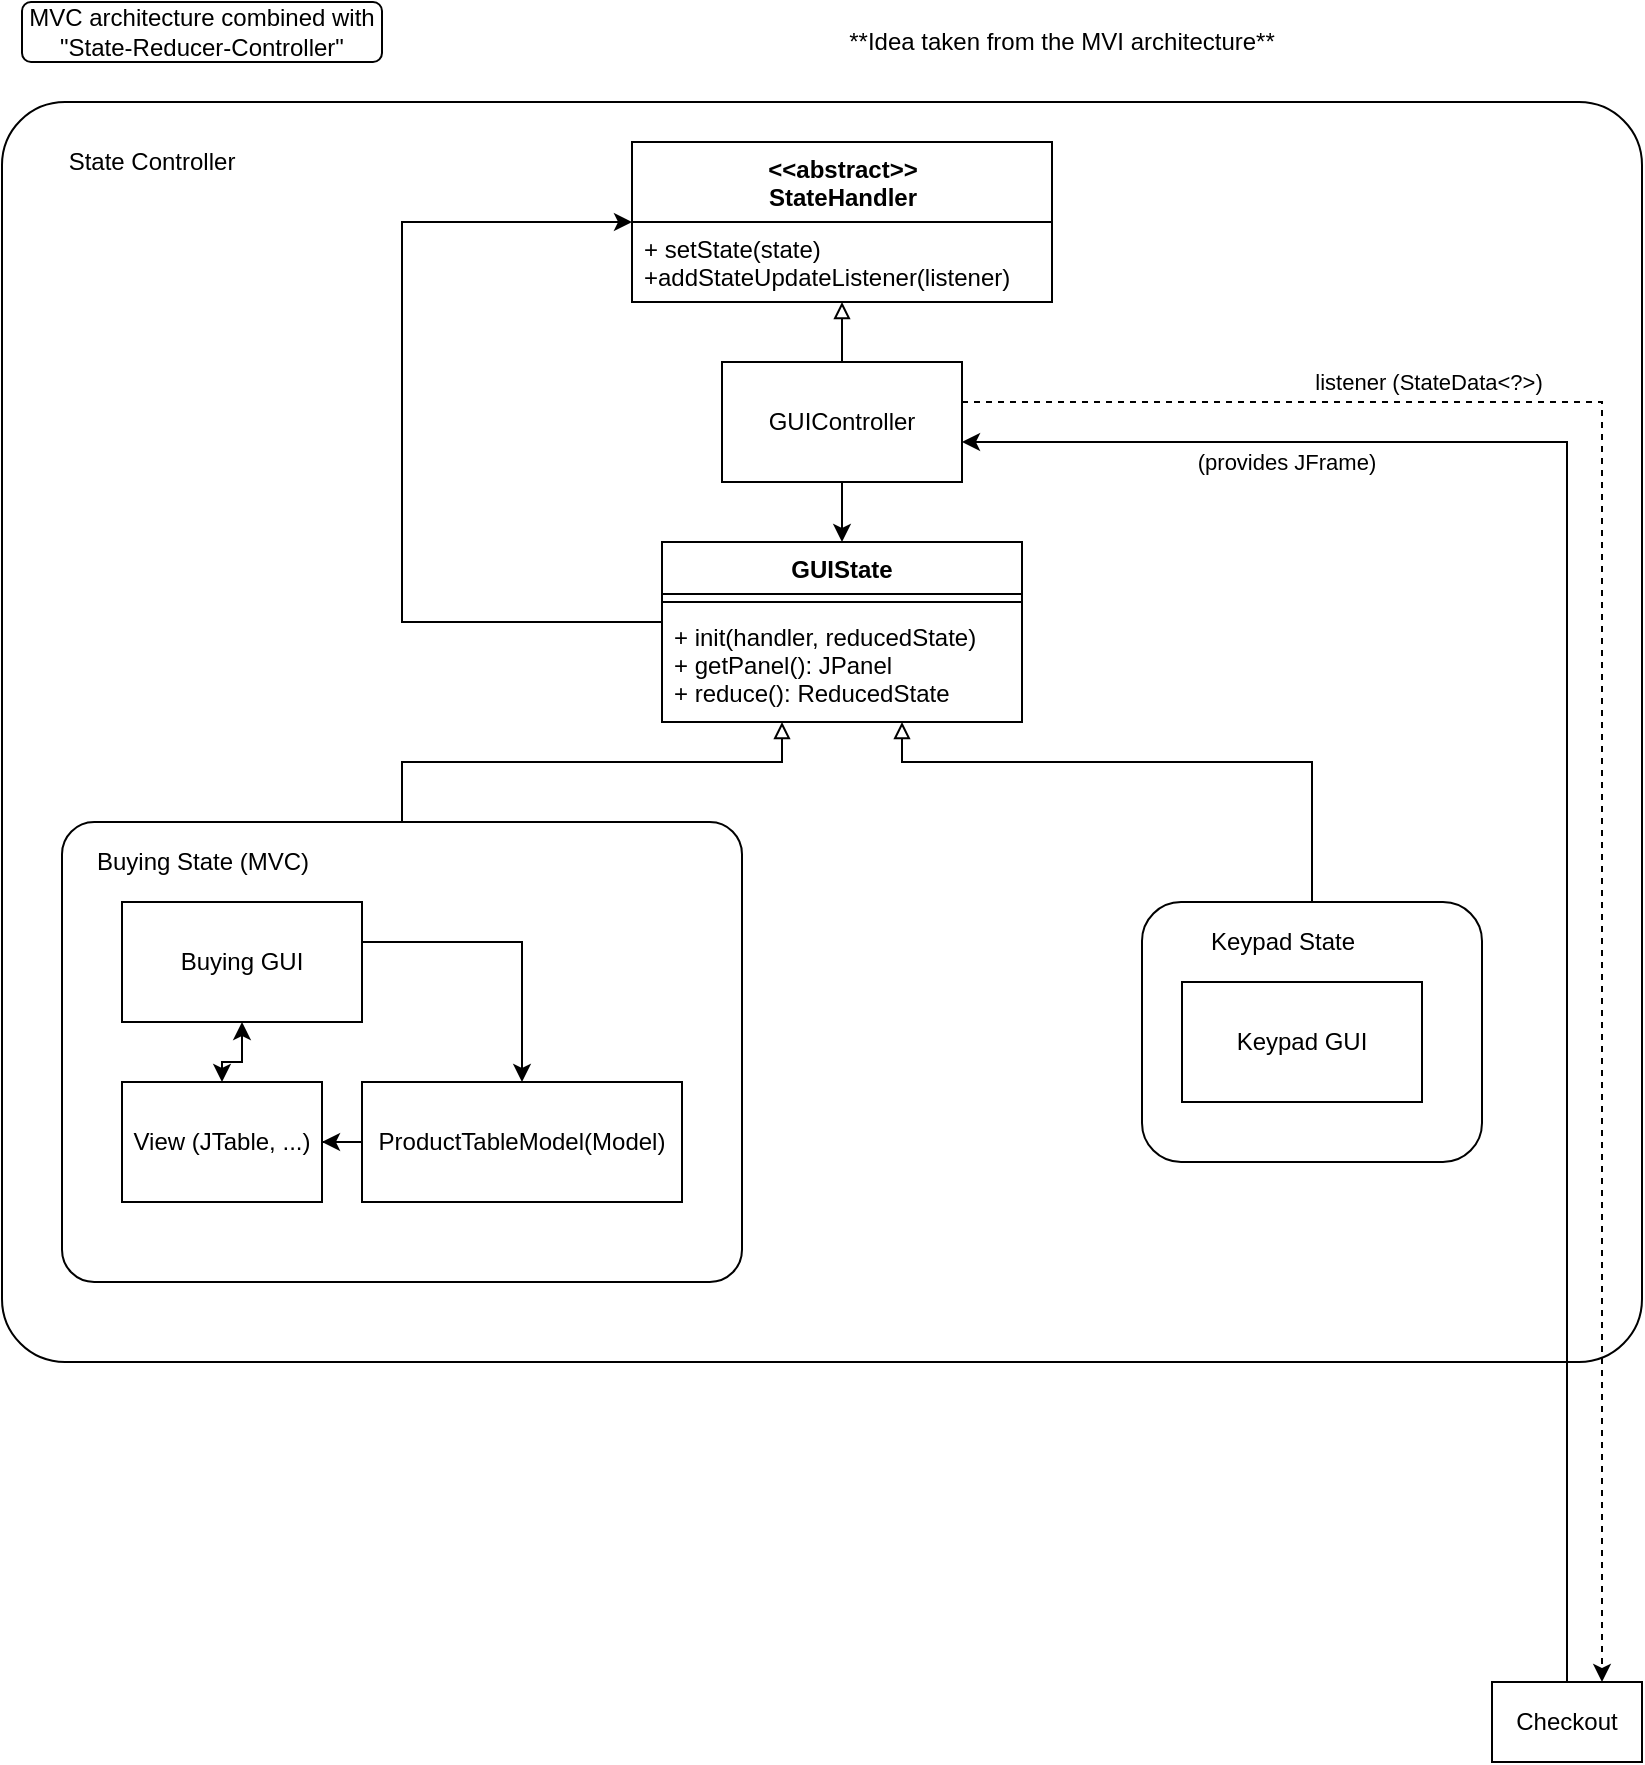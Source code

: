 <mxfile version="14.5.1" type="device"><diagram id="lyQ0OTnRbteuupZ2N35D" name="Page-1"><mxGraphModel dx="905" dy="805" grid="1" gridSize="10" guides="1" tooltips="1" connect="1" arrows="1" fold="1" page="1" pageScale="1" pageWidth="850" pageHeight="1100" math="0" shadow="0"><root><mxCell id="0"/><mxCell id="1" parent="0"/><mxCell id="-wp7AufA40U4oIHBYFe5-9" value="" style="rounded=1;whiteSpace=wrap;html=1;align=left;movable=0;resizable=0;rotatable=0;deletable=0;editable=0;connectable=0;arcSize=5;" parent="1" vertex="1"><mxGeometry x="10" y="60" width="820" height="630" as="geometry"/></mxCell><mxCell id="-wp7AufA40U4oIHBYFe5-28" style="edgeStyle=orthogonalEdgeStyle;rounded=0;orthogonalLoop=1;jettySize=auto;html=1;endArrow=block;endFill=0;" parent="1" source="tJtBUQF1jcZDORnTDErj-6" target="-wp7AufA40U4oIHBYFe5-26" edge="1"><mxGeometry relative="1" as="geometry"><Array as="points"><mxPoint x="210" y="390"/><mxPoint x="400" y="390"/></Array></mxGeometry></mxCell><mxCell id="tJtBUQF1jcZDORnTDErj-6" value="" style="rounded=1;whiteSpace=wrap;html=1;align=left;movable=1;resizable=1;rotatable=1;deletable=1;editable=1;connectable=1;arcSize=7;" parent="1" vertex="1"><mxGeometry x="40" y="420" width="340" height="230" as="geometry"/></mxCell><mxCell id="vfzTCkgWHsWBAiLuzEg0-4" style="edgeStyle=orthogonalEdgeStyle;rounded=0;orthogonalLoop=1;jettySize=auto;html=1;startArrow=classic;startFill=1;" parent="1" source="vfzTCkgWHsWBAiLuzEg0-1" target="vfzTCkgWHsWBAiLuzEg0-2" edge="1"><mxGeometry relative="1" as="geometry"/></mxCell><mxCell id="vfzTCkgWHsWBAiLuzEg0-7" style="edgeStyle=orthogonalEdgeStyle;rounded=0;orthogonalLoop=1;jettySize=auto;html=1;" parent="1" source="vfzTCkgWHsWBAiLuzEg0-1" target="vfzTCkgWHsWBAiLuzEg0-3" edge="1"><mxGeometry relative="1" as="geometry"><Array as="points"><mxPoint x="270" y="480"/></Array></mxGeometry></mxCell><mxCell id="vfzTCkgWHsWBAiLuzEg0-1" value="Buying GUI" style="rounded=0;whiteSpace=wrap;html=1;" parent="1" vertex="1"><mxGeometry x="70" y="460" width="120" height="60" as="geometry"/></mxCell><mxCell id="vfzTCkgWHsWBAiLuzEg0-2" value="View (JTable, ...)" style="rounded=0;whiteSpace=wrap;html=1;" parent="1" vertex="1"><mxGeometry x="70" y="550" width="100" height="60" as="geometry"/></mxCell><mxCell id="vfzTCkgWHsWBAiLuzEg0-5" style="edgeStyle=orthogonalEdgeStyle;rounded=0;orthogonalLoop=1;jettySize=auto;html=1;" parent="1" source="vfzTCkgWHsWBAiLuzEg0-3" target="vfzTCkgWHsWBAiLuzEg0-2" edge="1"><mxGeometry relative="1" as="geometry"/></mxCell><mxCell id="vfzTCkgWHsWBAiLuzEg0-3" value="ProductTableModel(Model)" style="rounded=0;whiteSpace=wrap;html=1;" parent="1" vertex="1"><mxGeometry x="190" y="550" width="160" height="60" as="geometry"/></mxCell><mxCell id="tJtBUQF1jcZDORnTDErj-28" style="edgeStyle=orthogonalEdgeStyle;rounded=0;orthogonalLoop=1;jettySize=auto;html=1;startArrow=none;startFill=0;endArrow=block;endFill=0;" parent="1" source="tJtBUQF1jcZDORnTDErj-5" target="tJtBUQF1jcZDORnTDErj-27" edge="1"><mxGeometry relative="1" as="geometry"/></mxCell><mxCell id="-wp7AufA40U4oIHBYFe5-5" style="edgeStyle=orthogonalEdgeStyle;rounded=0;orthogonalLoop=1;jettySize=auto;html=1;endArrow=classic;endFill=1;" parent="1" source="tJtBUQF1jcZDORnTDErj-5" target="-wp7AufA40U4oIHBYFe5-23" edge="1"><mxGeometry relative="1" as="geometry"><mxPoint x="430" y="300" as="targetPoint"/></mxGeometry></mxCell><mxCell id="-wp7AufA40U4oIHBYFe5-12" style="edgeStyle=orthogonalEdgeStyle;rounded=0;orthogonalLoop=1;jettySize=auto;html=1;endArrow=classic;endFill=1;dashed=1;" parent="1" source="tJtBUQF1jcZDORnTDErj-5" target="-wp7AufA40U4oIHBYFe5-8" edge="1"><mxGeometry relative="1" as="geometry"><Array as="points"><mxPoint x="810" y="210"/></Array></mxGeometry></mxCell><mxCell id="-wp7AufA40U4oIHBYFe5-13" value="listener (StateData&amp;lt;?&amp;gt;)" style="edgeLabel;html=1;align=center;verticalAlign=middle;resizable=0;points=[];" parent="-wp7AufA40U4oIHBYFe5-12" vertex="1" connectable="0"><mxGeometry x="-0.514" y="2" relative="1" as="geometry"><mxPoint x="-1" y="-8" as="offset"/></mxGeometry></mxCell><mxCell id="tJtBUQF1jcZDORnTDErj-5" value="GUIController" style="rounded=0;whiteSpace=wrap;html=1;" parent="1" vertex="1"><mxGeometry x="370" y="190" width="120" height="60" as="geometry"/></mxCell><mxCell id="tJtBUQF1jcZDORnTDErj-7" value="Buying State (MVC)" style="text;html=1;align=center;verticalAlign=middle;resizable=0;points=[];autosize=1;" parent="1" vertex="1"><mxGeometry x="50" y="430" width="120" height="20" as="geometry"/></mxCell><mxCell id="-wp7AufA40U4oIHBYFe5-29" style="edgeStyle=orthogonalEdgeStyle;rounded=0;orthogonalLoop=1;jettySize=auto;html=1;endArrow=block;endFill=0;" parent="1" source="tJtBUQF1jcZDORnTDErj-16" target="-wp7AufA40U4oIHBYFe5-26" edge="1"><mxGeometry relative="1" as="geometry"><Array as="points"><mxPoint x="665" y="390"/><mxPoint x="460" y="390"/></Array></mxGeometry></mxCell><mxCell id="tJtBUQF1jcZDORnTDErj-16" value="" style="rounded=1;whiteSpace=wrap;html=1;align=left;movable=1;resizable=1;rotatable=1;deletable=1;editable=1;connectable=1;" parent="1" vertex="1"><mxGeometry x="580" y="460" width="170" height="130" as="geometry"/></mxCell><mxCell id="tJtBUQF1jcZDORnTDErj-19" value="Keypad GUI" style="rounded=0;whiteSpace=wrap;html=1;" parent="1" vertex="1"><mxGeometry x="600" y="500" width="120" height="60" as="geometry"/></mxCell><mxCell id="tJtBUQF1jcZDORnTDErj-23" value="Keypad State" style="text;html=1;align=center;verticalAlign=middle;resizable=0;points=[];autosize=1;" parent="1" vertex="1"><mxGeometry x="605" y="470" width="90" height="20" as="geometry"/></mxCell><mxCell id="tJtBUQF1jcZDORnTDErj-27" value="&amp;lt;&amp;lt;abstract&amp;gt;&amp;gt;&lt;br&gt;StateHandler" style="swimlane;fontStyle=1;align=center;verticalAlign=top;childLayout=stackLayout;horizontal=1;startSize=40;horizontalStack=0;resizeParent=1;resizeParentMax=0;resizeLast=0;collapsible=1;marginBottom=0;fontFamily=Helvetica;fontSize=12;fontColor=#000000;strokeColor=#000000;fillColor=#ffffff;html=1;" parent="1" vertex="1"><mxGeometry x="325" y="80" width="210" height="80" as="geometry"/></mxCell><mxCell id="tJtBUQF1jcZDORnTDErj-41" value="+ setState(state)&#10;+addStateUpdateListener(listener)" style="text;strokeColor=none;fillColor=none;align=left;verticalAlign=top;spacingLeft=4;spacingRight=4;overflow=hidden;rotatable=0;points=[[0,0.5],[1,0.5]];portConstraint=eastwest;rounded=1;" parent="tJtBUQF1jcZDORnTDErj-27" vertex="1"><mxGeometry y="40" width="210" height="40" as="geometry"/></mxCell><mxCell id="c16ePMAEMsq8e3hJ61oK-3" value="MVC architecture combined with &quot;State-Reducer-Controller&quot;" style="rounded=1;whiteSpace=wrap;html=1;" parent="1" vertex="1"><mxGeometry x="20" y="10" width="180" height="30" as="geometry"/></mxCell><mxCell id="-wp7AufA40U4oIHBYFe5-11" style="edgeStyle=orthogonalEdgeStyle;rounded=0;orthogonalLoop=1;jettySize=auto;html=1;endArrow=classic;endFill=1;" parent="1" source="-wp7AufA40U4oIHBYFe5-8" target="tJtBUQF1jcZDORnTDErj-5" edge="1"><mxGeometry relative="1" as="geometry"><Array as="points"><mxPoint x="793" y="230"/></Array></mxGeometry></mxCell><mxCell id="-wp7AufA40U4oIHBYFe5-30" value="(provides JFrame)" style="edgeLabel;html=1;align=center;verticalAlign=middle;resizable=0;points=[];" parent="-wp7AufA40U4oIHBYFe5-11" vertex="1" connectable="0"><mxGeometry x="0.717" y="1" relative="1" as="geometry"><mxPoint x="31.5" y="9" as="offset"/></mxGeometry></mxCell><mxCell id="-wp7AufA40U4oIHBYFe5-8" value="Checkout" style="rounded=0;whiteSpace=wrap;html=1;" parent="1" vertex="1"><mxGeometry x="755" y="850" width="75" height="40" as="geometry"/></mxCell><mxCell id="-wp7AufA40U4oIHBYFe5-27" style="edgeStyle=orthogonalEdgeStyle;rounded=0;orthogonalLoop=1;jettySize=auto;html=1;endArrow=classic;endFill=1;" parent="1" source="-wp7AufA40U4oIHBYFe5-23" target="tJtBUQF1jcZDORnTDErj-27" edge="1"><mxGeometry relative="1" as="geometry"><Array as="points"><mxPoint x="210" y="320"/><mxPoint x="210" y="120"/></Array></mxGeometry></mxCell><mxCell id="-wp7AufA40U4oIHBYFe5-23" value="GUIState" style="swimlane;fontStyle=1;align=center;verticalAlign=top;childLayout=stackLayout;horizontal=1;startSize=26;horizontalStack=0;resizeParent=1;resizeParentMax=0;resizeLast=0;collapsible=1;marginBottom=0;" parent="1" vertex="1"><mxGeometry x="340" y="280" width="180" height="90" as="geometry"/></mxCell><mxCell id="-wp7AufA40U4oIHBYFe5-25" value="" style="line;strokeWidth=1;fillColor=none;align=left;verticalAlign=middle;spacingTop=-1;spacingLeft=3;spacingRight=3;rotatable=0;labelPosition=right;points=[];portConstraint=eastwest;" parent="-wp7AufA40U4oIHBYFe5-23" vertex="1"><mxGeometry y="26" width="180" height="8" as="geometry"/></mxCell><mxCell id="-wp7AufA40U4oIHBYFe5-26" value="+ init(handler, reducedState)&#10;+ getPanel(): JPanel&#10;+ reduce(): ReducedState" style="text;strokeColor=none;fillColor=none;align=left;verticalAlign=top;spacingLeft=4;spacingRight=4;overflow=hidden;rotatable=0;points=[[0,0.5],[1,0.5]];portConstraint=eastwest;" parent="-wp7AufA40U4oIHBYFe5-23" vertex="1"><mxGeometry y="34" width="180" height="56" as="geometry"/></mxCell><mxCell id="-wp7AufA40U4oIHBYFe5-37" value="**Idea taken from the MVI architecture**" style="text;html=1;strokeColor=none;fillColor=none;align=center;verticalAlign=middle;whiteSpace=wrap;rounded=0;" parent="1" vertex="1"><mxGeometry x="420" y="20" width="240" height="20" as="geometry"/></mxCell><mxCell id="-wp7AufA40U4oIHBYFe5-38" value="State Controller" style="text;html=1;strokeColor=none;fillColor=none;align=center;verticalAlign=middle;whiteSpace=wrap;rounded=0;" parent="1" vertex="1"><mxGeometry x="40" y="80" width="90" height="20" as="geometry"/></mxCell></root></mxGraphModel></diagram></mxfile>